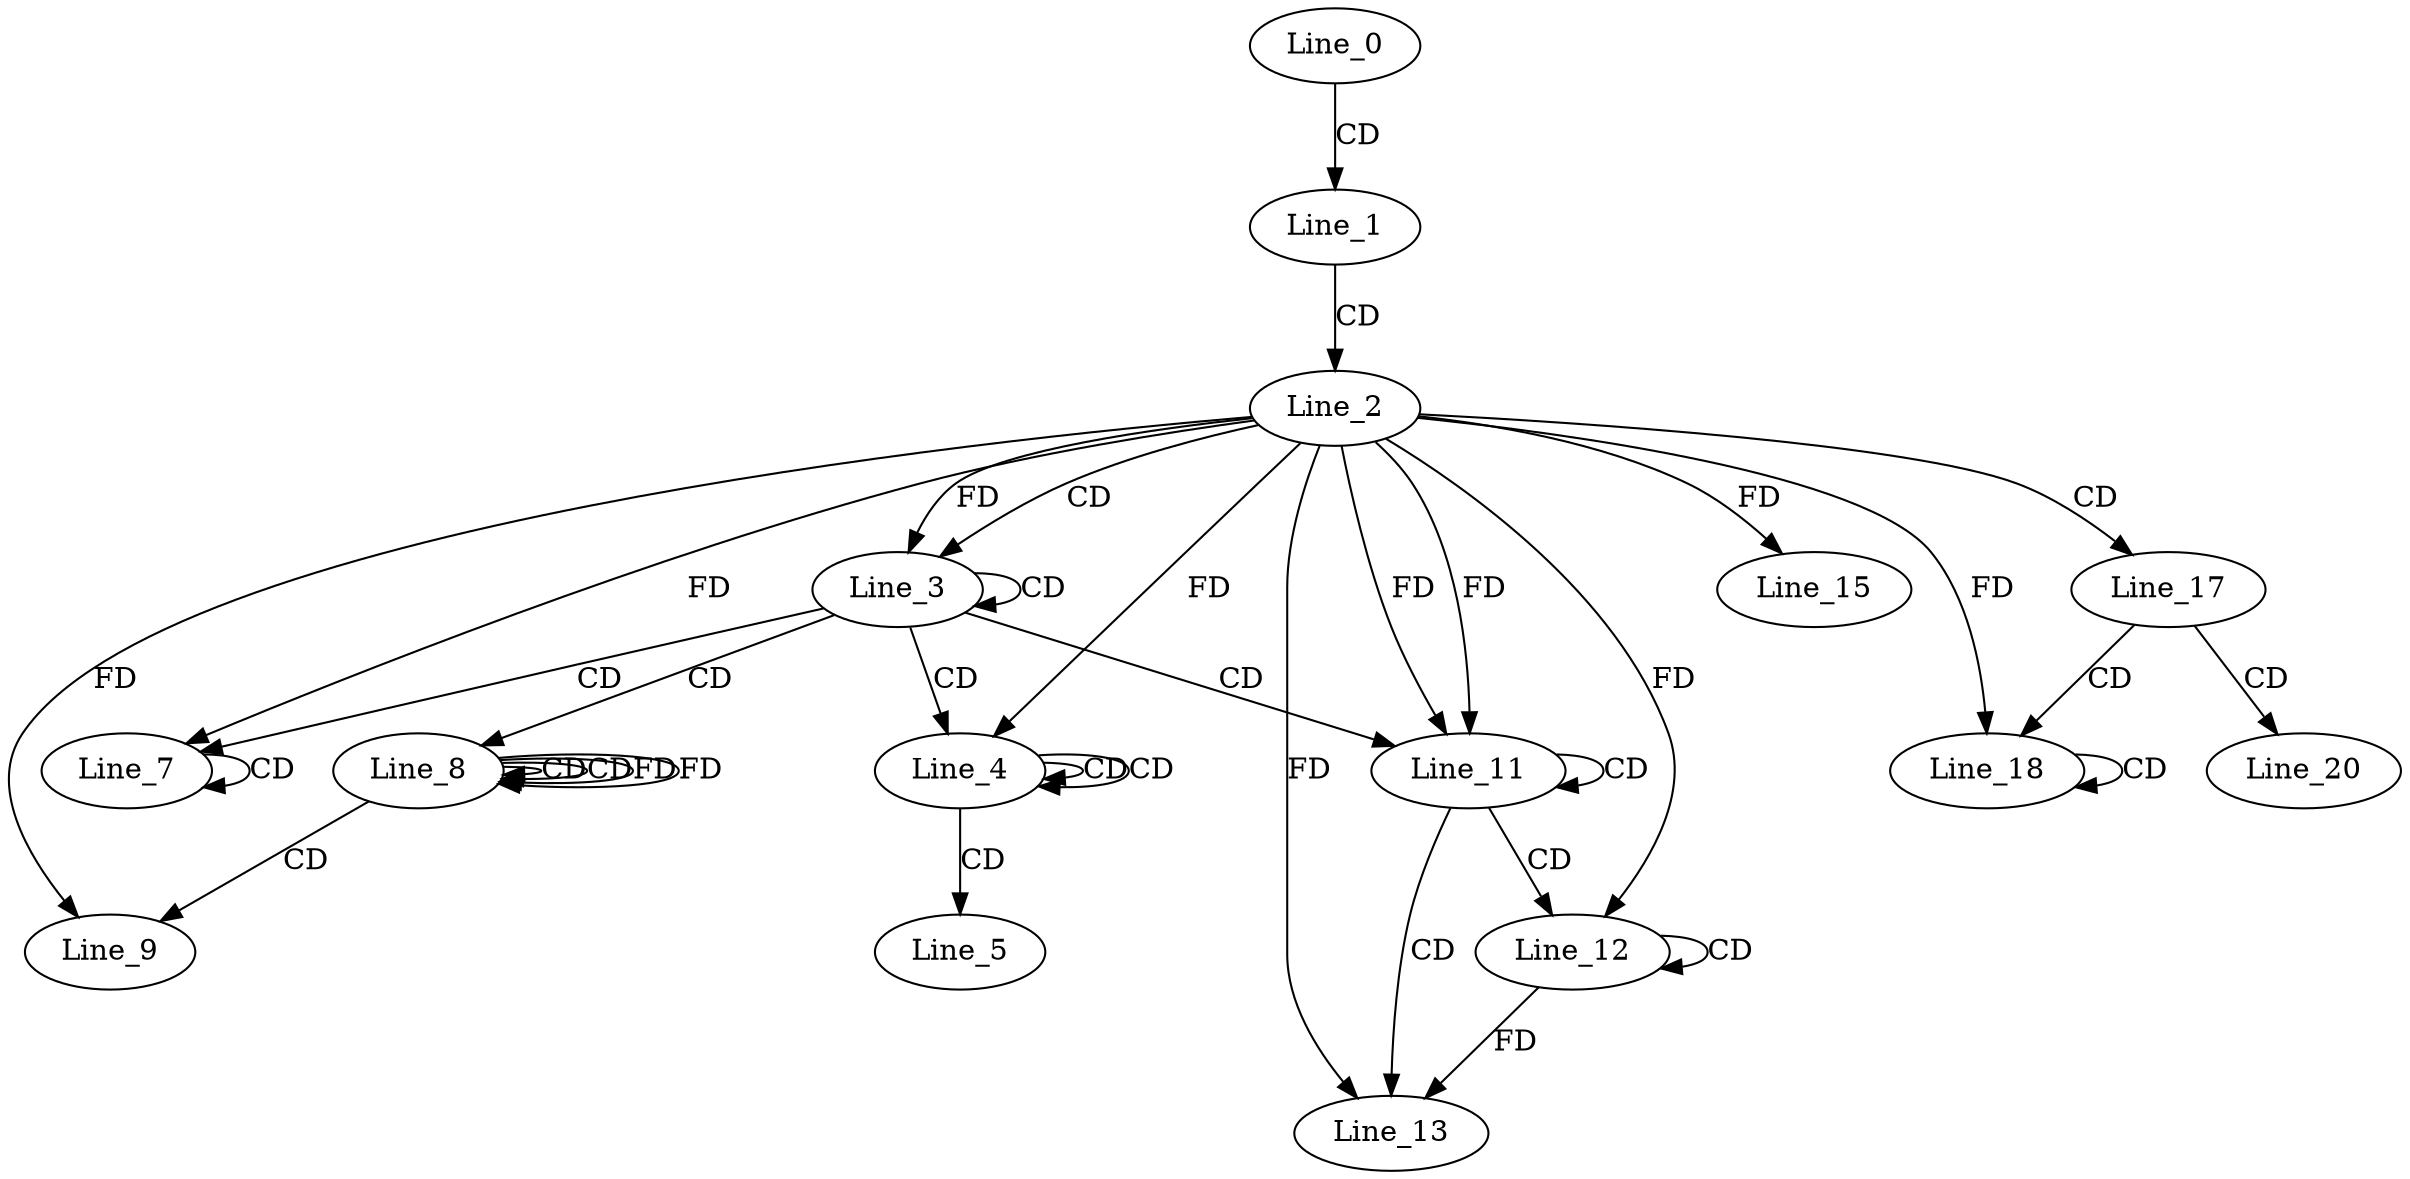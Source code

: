 digraph G {
  Line_0;
  Line_1;
  Line_2;
  Line_3;
  Line_3;
  Line_3;
  Line_4;
  Line_4;
  Line_4;
  Line_5;
  Line_7;
  Line_7;
  Line_8;
  Line_8;
  Line_8;
  Line_9;
  Line_11;
  Line_11;
  Line_12;
  Line_12;
  Line_13;
  Line_15;
  Line_17;
  Line_18;
  Line_18;
  Line_20;
  Line_0 -> Line_1 [ label="CD" ];
  Line_1 -> Line_2 [ label="CD" ];
  Line_2 -> Line_3 [ label="CD" ];
  Line_3 -> Line_3 [ label="CD" ];
  Line_2 -> Line_3 [ label="FD" ];
  Line_3 -> Line_4 [ label="CD" ];
  Line_4 -> Line_4 [ label="CD" ];
  Line_4 -> Line_4 [ label="CD" ];
  Line_2 -> Line_4 [ label="FD" ];
  Line_4 -> Line_5 [ label="CD" ];
  Line_3 -> Line_7 [ label="CD" ];
  Line_7 -> Line_7 [ label="CD" ];
  Line_2 -> Line_7 [ label="FD" ];
  Line_3 -> Line_8 [ label="CD" ];
  Line_8 -> Line_8 [ label="CD" ];
  Line_8 -> Line_8 [ label="CD" ];
  Line_8 -> Line_8 [ label="FD" ];
  Line_8 -> Line_9 [ label="CD" ];
  Line_2 -> Line_9 [ label="FD" ];
  Line_3 -> Line_11 [ label="CD" ];
  Line_2 -> Line_11 [ label="FD" ];
  Line_11 -> Line_11 [ label="CD" ];
  Line_2 -> Line_11 [ label="FD" ];
  Line_11 -> Line_12 [ label="CD" ];
  Line_12 -> Line_12 [ label="CD" ];
  Line_2 -> Line_12 [ label="FD" ];
  Line_11 -> Line_13 [ label="CD" ];
  Line_12 -> Line_13 [ label="FD" ];
  Line_2 -> Line_13 [ label="FD" ];
  Line_2 -> Line_15 [ label="FD" ];
  Line_2 -> Line_17 [ label="CD" ];
  Line_17 -> Line_18 [ label="CD" ];
  Line_18 -> Line_18 [ label="CD" ];
  Line_2 -> Line_18 [ label="FD" ];
  Line_17 -> Line_20 [ label="CD" ];
  Line_8 -> Line_8 [ label="FD" ];
}

